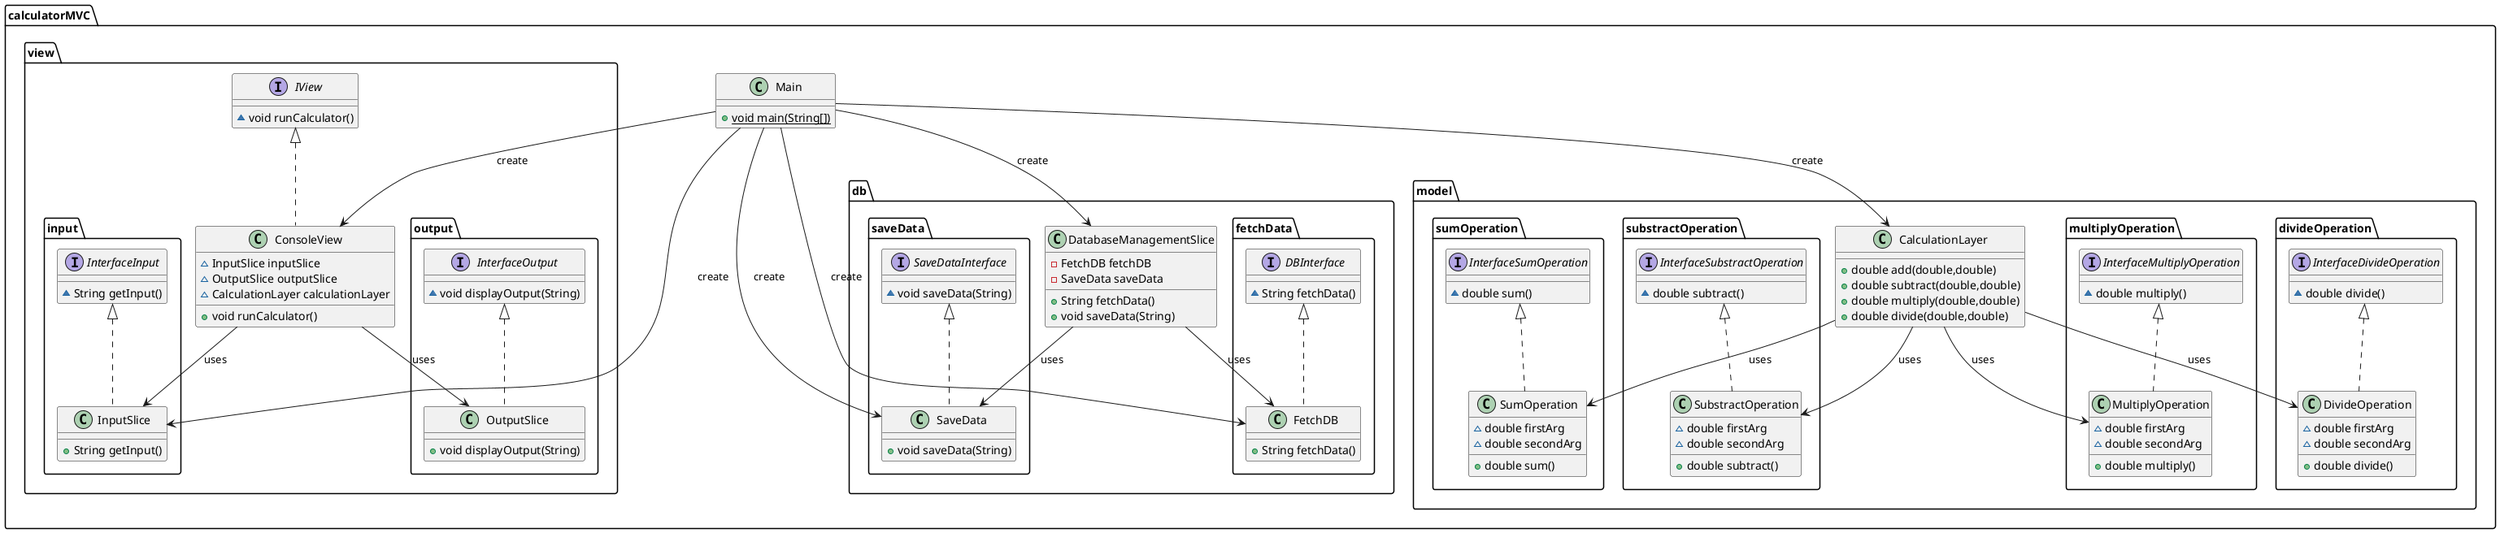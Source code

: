 @startuml
'вертикальный срез горизонтального уровня бизнес логики,
'интерфейс для операции сложения
interface calculatorMVC.model.sumOperation.InterfaceSumOperation {
~ double sum()
}
'вертикальный срез горизонтального уровня бизнес логики,
'интерфейс для операции вычитания
interface calculatorMVC.model.substractOperation.InterfaceSubstractOperation {
~ double subtract()
}
'вертикальный срез горизонтального уровня бизнес логики,
'интерфейс для операции умножения
interface calculatorMVC.model.multiplyOperation.InterfaceMultiplyOperation {
~ double multiply()
}
'вертикальный срез горизонтального уровня бизнес логики,
'интерфейс для операции деления
interface calculatorMVC.model.divideOperation.InterfaceDivideOperation {
~ double divide()
}
'вертикальный срез горизонтального уровня данных,
'интерфейс для сохранения данных в бд
interface calculatorMVC.db.saveData.SaveDataInterface {
~ void saveData(String)
}
'вертикальный срез горизонтального уровня данных,
'интерфейс для получения данных из бд
interface calculatorMVC.db.fetchData.DBInterface {
~ String fetchData()
}
'горизонтальный уровень взаимодействия с пользователем,
'интерфейс для взаимодействия с пользователем
interface calculatorMVC.view.IView {
~ void runCalculator()
}
'вертикальный срез горизонтального уровня взаимодействия с пользователем,
'интерфейс для ввода данных пользователем
interface calculatorMVC.view.input.InterfaceInput {
~ String getInput()
}
'вертикальный срез горизонтального уровня взаимодействия с пользователем,
'интерфейс для вывода данных пользователю
interface calculatorMVC.view.output.InterfaceOutput {
~ void displayOutput(String)
}

' горизонтальный уровень данных, класс для взаимодействия с операциями вычисления
class calculatorMVC.model.CalculationLayer {
+ double add(double,double)
+ double subtract(double,double)
+ double multiply(double,double)
+ double divide(double,double)
}
'вертикальный срез, горизонтального уровеня бизнес логики,
'операция сложения
class calculatorMVC.model.sumOperation.SumOperation {
~ double firstArg
~ double secondArg
+ double sum()
}
'вертикальный срез, горизонтального уровеня бизнес логики,
'операция вычитания
class calculatorMVC.model.substractOperation.SubstractOperation {
~ double firstArg
~ double secondArg
+ double subtract()
}
'вертикальный срез, горизонтального уровеня бизнес логики,
'операция умножения
class calculatorMVC.model.multiplyOperation.MultiplyOperation {
~ double firstArg
~ double secondArg
+ double multiply()
}
'вертикальный срез, горизонтального уровеня бизнес логики,
'операция деления
class calculatorMVC.model.divideOperation.DivideOperation {
~ double firstArg
~ double secondArg
+ double divide()
}

' горизонтальный уровень данных, класс для взаимодействия с бд,
' взаимодействует с интерфейсами сохранения и получения данных
class calculatorMVC.db.DatabaseManagementSlice {
- FetchDB fetchDB
- SaveData saveData
+ String fetchData()
+ void saveData(String)
}
'вертикальный срез, горизонтального уровня бизнес логики,
'операция получения данных из БД
class calculatorMVC.db.fetchData.FetchDB {
+ String fetchData()
}
'вертикальный срез, горизонтального уровня бизнес логики,
'операция сохранение информации в БД
class calculatorMVC.db.saveData.SaveData {
+ void saveData(String)
}

'горизонтальный уровень взаимодействия с пользователем,
'класс для реализации консольного интерфейса,
'взаимодействует с интерфейсами ввода и вывода
class calculatorMVC.view.ConsoleView {
~ InputSlice inputSlice
~ OutputSlice outputSlice
~ CalculationLayer calculationLayer
+ void runCalculator()
}
'вертикальный срез, горизонтального уровня взаимодействия с пользователем,
' класс для ввода данных пользователем
class calculatorMVC.view.input.InputSlice {
+ String getInput()
}
'вертикальный срез, горизонтального уровня взаимодействия с пользователем,
' класс для вывода данных пользователя
class calculatorMVC.view.output.OutputSlice {
+ void displayOutput(String)
}

'основной класс программы
class calculatorMVC.Main {
+ {static} void main(String[])
}


calculatorMVC.view.input.InterfaceInput <|.. calculatorMVC.view.input.InputSlice
calculatorMVC.model.multiplyOperation.InterfaceMultiplyOperation <|.. calculatorMVC.model.multiplyOperation.MultiplyOperation
calculatorMVC.view.output.InterfaceOutput <|.. calculatorMVC.view.output.OutputSlice
calculatorMVC.model.substractOperation.InterfaceSubstractOperation <|.. calculatorMVC.model.substractOperation.SubstractOperation
calculatorMVC.model.divideOperation.InterfaceDivideOperation <|.. calculatorMVC.model.divideOperation.DivideOperation
calculatorMVC.db.fetchData.DBInterface <|.. calculatorMVC.db.fetchData.FetchDB
calculatorMVC.view.IView <|.. calculatorMVC.view.ConsoleView
calculatorMVC.model.sumOperation.InterfaceSumOperation <|.. calculatorMVC.model.sumOperation.SumOperation
calculatorMVC.db.saveData.SaveDataInterface <|.. calculatorMVC.db.saveData.SaveData

CalculationLayer --> SubstractOperation : uses
CalculationLayer --> SumOperation : uses
CalculationLayer --> DivideOperation : uses
CalculationLayer --> MultiplyOperation : uses

DatabaseManagementSlice --> FetchDB : uses
DatabaseManagementSlice --> SaveData : uses

ConsoleView --> InputSlice : uses
ConsoleView --> OutputSlice : uses

Main --> ConsoleView : create
Main --> DatabaseManagementSlice : create
Main --> FetchDB : create
Main --> SaveData : create
Main --> CalculationLayer : create
Main --> InputSlice : create

@enduml